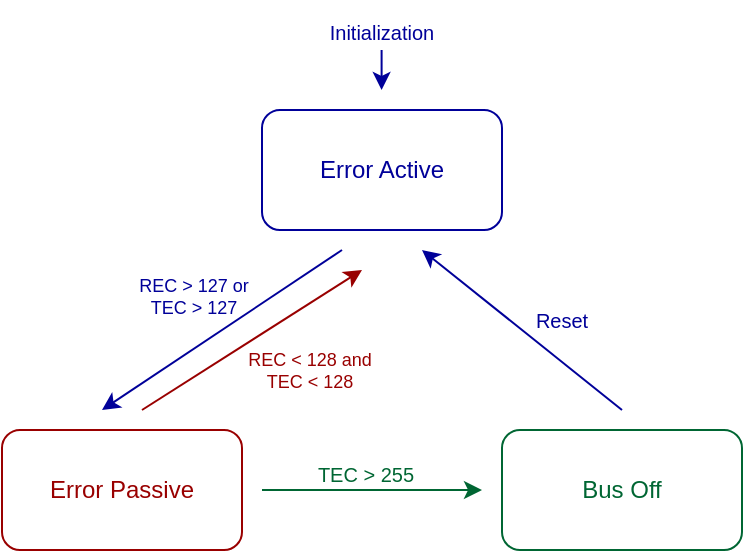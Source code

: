 <mxfile version="20.8.23" type="device"><diagram name="Page-1" id="GN8UAnModPF_gRLHxyBv"><mxGraphModel dx="550" dy="308" grid="1" gridSize="10" guides="1" tooltips="1" connect="1" arrows="1" fold="1" page="1" pageScale="1" pageWidth="850" pageHeight="1100" math="0" shadow="0"><root><mxCell id="0"/><mxCell id="1" parent="0"/><mxCell id="yE2UrEfwyi30aE9UpWJ9-1" value="Error Active" style="rounded=1;whiteSpace=wrap;html=1;strokeColor=#000099;fontColor=#000099;" parent="1" vertex="1"><mxGeometry x="320" y="560" width="120" height="60" as="geometry"/></mxCell><mxCell id="yE2UrEfwyi30aE9UpWJ9-2" value="Error Passive" style="rounded=1;whiteSpace=wrap;html=1;strokeColor=#990000;fontColor=#990000;" parent="1" vertex="1"><mxGeometry x="190" y="720" width="120" height="60" as="geometry"/></mxCell><mxCell id="yE2UrEfwyi30aE9UpWJ9-3" value="Bus Off" style="rounded=1;whiteSpace=wrap;html=1;strokeColor=#006633;fontColor=#006633;" parent="1" vertex="1"><mxGeometry x="440" y="720" width="120" height="60" as="geometry"/></mxCell><mxCell id="yE2UrEfwyi30aE9UpWJ9-4" value="" style="endArrow=classic;html=1;rounded=0;fontColor=#006633;strokeColor=#006633;" parent="1" edge="1"><mxGeometry width="50" height="50" relative="1" as="geometry"><mxPoint x="320" y="750" as="sourcePoint"/><mxPoint x="430" y="750" as="targetPoint"/></mxGeometry></mxCell><mxCell id="yE2UrEfwyi30aE9UpWJ9-5" value="" style="endArrow=classic;html=1;rounded=0;strokeColor=#000099;" parent="1" edge="1"><mxGeometry width="50" height="50" relative="1" as="geometry"><mxPoint x="500" y="710" as="sourcePoint"/><mxPoint x="400" y="630" as="targetPoint"/></mxGeometry></mxCell><mxCell id="yE2UrEfwyi30aE9UpWJ9-6" value="" style="endArrow=none;html=1;rounded=0;strokeColor=#000099;startArrow=classic;startFill=1;endFill=0;" parent="1" edge="1"><mxGeometry width="50" height="50" relative="1" as="geometry"><mxPoint x="240" y="710" as="sourcePoint"/><mxPoint x="360" y="630" as="targetPoint"/></mxGeometry></mxCell><mxCell id="yE2UrEfwyi30aE9UpWJ9-7" value="" style="endArrow=none;html=1;rounded=0;strokeColor=#990000;startArrow=classic;startFill=1;endFill=0;" parent="1" edge="1"><mxGeometry width="50" height="50" relative="1" as="geometry"><mxPoint x="370" y="640" as="sourcePoint"/><mxPoint x="260" y="710" as="targetPoint"/></mxGeometry></mxCell><mxCell id="yE2UrEfwyi30aE9UpWJ9-8" value="&lt;p style=&quot;font-size: 10px;&quot;&gt;&lt;font color=&quot;#006633&quot; style=&quot;font-size: 10px;&quot;&gt;TEC &amp;gt; 255&lt;/font&gt;&lt;/p&gt;" style="text;html=1;strokeColor=none;fillColor=none;align=center;verticalAlign=middle;whiteSpace=wrap;rounded=0;fontSize=10;" parent="1" vertex="1"><mxGeometry x="342" y="727" width="60" height="30" as="geometry"/></mxCell><mxCell id="yE2UrEfwyi30aE9UpWJ9-10" value="&lt;p style=&quot;font-size: 10px;&quot;&gt;&lt;font style=&quot;font-size: 10px;&quot;&gt;Reset&lt;/font&gt;&lt;/p&gt;" style="text;html=1;strokeColor=none;fillColor=none;align=center;verticalAlign=middle;whiteSpace=wrap;rounded=0;fontColor=#000099;fontSize=10;" parent="1" vertex="1"><mxGeometry x="440" y="650" width="60" height="30" as="geometry"/></mxCell><mxCell id="yE2UrEfwyi30aE9UpWJ9-11" value="&lt;div style=&quot;font-size: 9px;&quot;&gt;&lt;span style=&quot;background-color: initial;&quot;&gt;REC &amp;gt; 127 or&lt;br&gt;TEC &amp;gt; 127&lt;/span&gt;&lt;br&gt;&lt;/div&gt;" style="text;html=1;strokeColor=none;fillColor=none;align=center;verticalAlign=middle;whiteSpace=wrap;rounded=0;fontColor=#000099;fontSize=9;" parent="1" vertex="1"><mxGeometry x="241" y="628" width="90" height="50" as="geometry"/></mxCell><mxCell id="yE2UrEfwyi30aE9UpWJ9-12" value="&lt;div style=&quot;font-size: 9px;&quot;&gt;&lt;span style=&quot;background-color: initial;&quot;&gt;REC &amp;lt; 128 and&lt;br&gt;TEC &amp;lt; 128&lt;/span&gt;&lt;/div&gt;" style="text;html=1;strokeColor=none;fillColor=none;align=center;verticalAlign=middle;whiteSpace=wrap;rounded=0;fontColor=#990000;fontSize=9;" parent="1" vertex="1"><mxGeometry x="299" y="665" width="90" height="50" as="geometry"/></mxCell><mxCell id="yE2UrEfwyi30aE9UpWJ9-13" value="" style="endArrow=classic;html=1;rounded=0;strokeColor=#000099;" parent="1" edge="1"><mxGeometry width="50" height="50" relative="1" as="geometry"><mxPoint x="379.8" y="530" as="sourcePoint"/><mxPoint x="379.8" y="550" as="targetPoint"/></mxGeometry></mxCell><mxCell id="JItIO6ZHN82pKz5ubsjV-2" value="&lt;p style=&quot;font-size: 10px;&quot;&gt;&lt;font style=&quot;font-size: 10px;&quot;&gt;Initialization&lt;/font&gt;&lt;/p&gt;" style="text;html=1;strokeColor=none;fillColor=none;align=center;verticalAlign=middle;whiteSpace=wrap;rounded=0;fontColor=#000099;fontSize=10;" vertex="1" parent="1"><mxGeometry x="350" y="506" width="60" height="30" as="geometry"/></mxCell></root></mxGraphModel></diagram></mxfile>